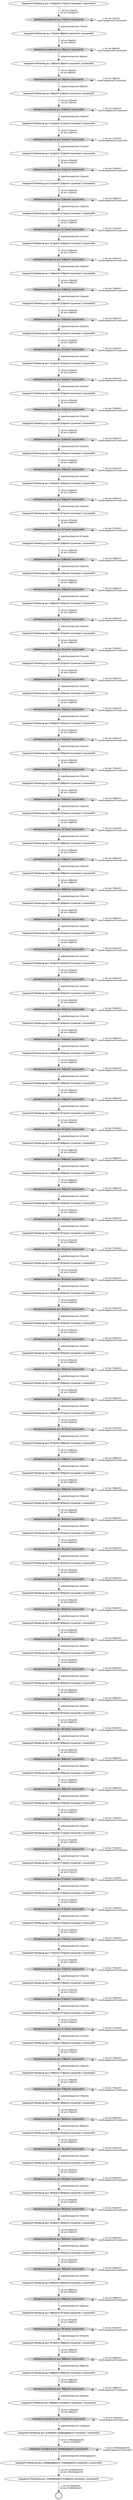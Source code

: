 digraph Struc {
 graph [fontname = "helvetica"];
 node [fontname = "helvetica"];
 edge [fontname = "helvetica"];
 node [shape=ellipse];
 packMode="graph";
 n0 [label="(waypoint-following auv initialpoint t7point ssssonar1 ssssonar0)"];
 n0->n1 [fontsize=12, label="+ (at auv t7point)\n- (at auv initialpoint)"];
 n1 [style=filled, color=lightgrey, label="(obstacle-avoidance auv t7point ssssonar0)"];
 n1->n2 [fontsize=12, label="+ (pipelineinspection t7point)"];
 n1->n1 [fontsize=12, label="+ (at auv t7point)\n- (outofrangesonar0 ssssonar0)"];
 n2 [label="(waypoint-following auv t7point t8point ssssonar1 ssssonar0)"];
 n2->n3 [fontsize=12, label="+ (at auv t8point)\n- (at auv t7point)"];
 n3 [style=filled, color=lightgrey, label="(obstacle-avoidance auv t8point ssssonar0)"];
 n3->n4 [fontsize=12, label="+ (pipelineinspection t8point)"];
 n3->n3 [fontsize=12, label="+ (at auv t8point)\n- (outofrangesonar0 ssssonar0)"];
 n4 [label="(waypoint-following auv t8point t9point ssssonar1 ssssonar0)"];
 n4->n5 [fontsize=12, label="+ (at auv t9point)\n- (at auv t8point)"];
 n5 [style=filled, color=lightgrey, label="(obstacle-avoidance auv t9point ssssonar0)"];
 n5->n6 [fontsize=12, label="+ (pipelineinspection t9point)"];
 n5->n5 [fontsize=12, label="+ (at auv t9point)\n- (outofrangesonar0 ssssonar0)"];
 n6 [label="(waypoint-following auv t9point t10point ssssonar1 ssssonar0)"];
 n6->n7 [fontsize=12, label="+ (at auv t10point)\n- (at auv t9point)"];
 n7 [style=filled, color=lightgrey, label="(obstacle-avoidance auv t10point ssssonar0)"];
 n7->n8 [fontsize=12, label="+ (pipelineinspection t10point)"];
 n7->n7 [fontsize=12, label="+ (at auv t10point)\n- (outofrangesonar0 ssssonar0)"];
 n8 [label="(waypoint-following auv t10point t11point ssssonar1 ssssonar0)"];
 n8->n9 [fontsize=12, label="+ (at auv t11point)\n- (at auv t10point)"];
 n9 [style=filled, color=lightgrey, label="(obstacle-avoidance auv t11point ssssonar0)"];
 n9->n10 [fontsize=12, label="+ (pipelineinspection t11point)"];
 n9->n9 [fontsize=12, label="+ (at auv t11point)\n- (outofrangesonar0 ssssonar0)"];
 n10 [label="(waypoint-following auv t11point t12point ssssonar1 ssssonar0)"];
 n10->n11 [fontsize=12, label="+ (at auv t12point)\n- (at auv t11point)"];
 n11 [style=filled, color=lightgrey, label="(obstacle-avoidance auv t12point ssssonar0)"];
 n11->n12 [fontsize=12, label="+ (pipelineinspection t12point)"];
 n11->n11 [fontsize=12, label="+ (at auv t12point)\n- (outofrangesonar0 ssssonar0)"];
 n12 [label="(waypoint-following auv t12point t16point ssssonar1 ssssonar0)"];
 n12->n13 [fontsize=12, label="+ (at auv t16point)\n- (at auv t12point)"];
 n13 [style=filled, color=lightgrey, label="(obstacle-avoidance auv t16point ssssonar0)"];
 n13->n14 [fontsize=12, label="+ (pipelineinspection t16point)"];
 n13->n13 [fontsize=12, label="+ (at auv t16point)\n- (outofrangesonar0 ssssonar0)"];
 n14 [label="(waypoint-following auv t16point t17point ssssonar1 ssssonar0)"];
 n14->n15 [fontsize=12, label="+ (at auv t17point)\n- (at auv t16point)"];
 n15 [style=filled, color=lightgrey, label="(obstacle-avoidance auv t17point ssssonar0)"];
 n15->n16 [fontsize=12, label="+ (pipelineinspection t17point)"];
 n15->n15 [fontsize=12, label="+ (at auv t17point)\n- (outofrangesonar0 ssssonar0)"];
 n16 [label="(waypoint-following auv t17point t18point ssssonar1 ssssonar0)"];
 n16->n17 [fontsize=12, label="+ (at auv t18point)\n- (at auv t17point)"];
 n17 [style=filled, color=lightgrey, label="(obstacle-avoidance auv t18point ssssonar0)"];
 n17->n18 [fontsize=12, label="+ (pipelineinspection t18point)"];
 n17->n17 [fontsize=12, label="+ (at auv t18point)\n- (outofrangesonar0 ssssonar0)"];
 n18 [label="(waypoint-following auv t18point t19point ssssonar1 ssssonar0)"];
 n18->n19 [fontsize=12, label="+ (at auv t19point)\n- (at auv t18point)"];
 n19 [style=filled, color=lightgrey, label="(obstacle-avoidance auv t19point ssssonar0)"];
 n19->n20 [fontsize=12, label="+ (pipelineinspection t19point)"];
 n19->n19 [fontsize=12, label="+ (at auv t19point)\n- (outofrangesonar0 ssssonar0)"];
 n20 [label="(waypoint-following auv t19point t20point ssssonar1 ssssonar0)"];
 n20->n21 [fontsize=12, label="+ (at auv t20point)\n- (at auv t19point)"];
 n21 [style=filled, color=lightgrey, label="(obstacle-avoidance auv t20point ssssonar0)"];
 n21->n22 [fontsize=12, label="+ (pipelineinspection t20point)"];
 n21->n21 [fontsize=12, label="+ (at auv t20point)\n- (outofrangesonar0 ssssonar0)"];
 n22 [label="(waypoint-following auv t20point t21point ssssonar1 ssssonar0)"];
 n22->n23 [fontsize=12, label="+ (at auv t21point)\n- (at auv t20point)"];
 n23 [style=filled, color=lightgrey, label="(obstacle-avoidance auv t21point ssssonar0)"];
 n23->n24 [fontsize=12, label="+ (pipelineinspection t21point)"];
 n23->n23 [fontsize=12, label="+ (at auv t21point)\n- (outofrangesonar0 ssssonar0)"];
 n24 [label="(waypoint-following auv t21point t22point ssssonar1 ssssonar0)"];
 n24->n25 [fontsize=12, label="+ (at auv t22point)\n- (at auv t21point)"];
 n25 [style=filled, color=lightgrey, label="(obstacle-avoidance auv t22point ssssonar0)"];
 n25->n26 [fontsize=12, label="+ (pipelineinspection t22point)"];
 n25->n25 [fontsize=12, label="+ (at auv t22point)\n- (outofrangesonar0 ssssonar0)"];
 n26 [label="(waypoint-following auv t22point t23point ssssonar1 ssssonar0)"];
 n26->n27 [fontsize=12, label="+ (at auv t23point)\n- (at auv t22point)"];
 n27 [style=filled, color=lightgrey, label="(obstacle-avoidance auv t23point ssssonar0)"];
 n27->n28 [fontsize=12, label="+ (pipelineinspection t23point)"];
 n27->n27 [fontsize=12, label="+ (at auv t23point)\n- (outofrangesonar0 ssssonar0)"];
 n28 [label="(waypoint-following auv t23point t24point ssssonar1 ssssonar0)"];
 n28->n29 [fontsize=12, label="+ (at auv t24point)\n- (at auv t23point)"];
 n29 [style=filled, color=lightgrey, label="(obstacle-avoidance auv t24point ssssonar0)"];
 n29->n30 [fontsize=12, label="+ (pipelineinspection t24point)"];
 n29->n29 [fontsize=12, label="+ (at auv t24point)\n- (outofrangesonar0 ssssonar0)"];
 n30 [label="(waypoint-following auv t24point t25point ssssonar1 ssssonar0)"];
 n30->n31 [fontsize=12, label="+ (at auv t25point)\n- (at auv t24point)"];
 n31 [style=filled, color=lightgrey, label="(obstacle-avoidance auv t25point ssssonar0)"];
 n31->n32 [fontsize=12, label="+ (pipelineinspection t25point)"];
 n31->n31 [fontsize=12, label="+ (at auv t25point)\n- (outofrangesonar0 ssssonar0)"];
 n32 [label="(waypoint-following auv t25point t26point ssssonar1 ssssonar0)"];
 n32->n33 [fontsize=12, label="+ (at auv t26point)\n- (at auv t25point)"];
 n33 [style=filled, color=lightgrey, label="(obstacle-avoidance auv t26point ssssonar0)"];
 n33->n34 [fontsize=12, label="+ (pipelineinspection t26point)"];
 n33->n33 [fontsize=12, label="+ (at auv t26point)\n- (outofrangesonar0 ssssonar0)"];
 n34 [label="(waypoint-following auv t26point t27point ssssonar1 ssssonar0)"];
 n34->n35 [fontsize=12, label="+ (at auv t27point)\n- (at auv t26point)"];
 n35 [style=filled, color=lightgrey, label="(obstacle-avoidance auv t27point ssssonar0)"];
 n35->n36 [fontsize=12, label="+ (pipelineinspection t27point)"];
 n35->n35 [fontsize=12, label="+ (at auv t27point)\n- (outofrangesonar0 ssssonar0)"];
 n36 [label="(waypoint-following auv t27point t28point ssssonar1 ssssonar0)"];
 n36->n37 [fontsize=12, label="+ (at auv t28point)\n- (at auv t27point)"];
 n37 [style=filled, color=lightgrey, label="(obstacle-avoidance auv t28point ssssonar0)"];
 n37->n38 [fontsize=12, label="+ (pipelineinspection t28point)"];
 n37->n37 [fontsize=12, label="+ (at auv t28point)\n- (outofrangesonar0 ssssonar0)"];
 n38 [label="(waypoint-following auv t28point t29point ssssonar1 ssssonar0)"];
 n38->n39 [fontsize=12, label="+ (at auv t29point)\n- (at auv t28point)"];
 n39 [style=filled, color=lightgrey, label="(obstacle-avoidance auv t29point ssssonar0)"];
 n39->n40 [fontsize=12, label="+ (pipelineinspection t29point)"];
 n39->n39 [fontsize=12, label="+ (at auv t29point)\n- (outofrangesonar0 ssssonar0)"];
 n40 [label="(waypoint-following auv t29point t30point ssssonar1 ssssonar0)"];
 n40->n41 [fontsize=12, label="+ (at auv t30point)\n- (at auv t29point)"];
 n41 [style=filled, color=lightgrey, label="(obstacle-avoidance auv t30point ssssonar0)"];
 n41->n42 [fontsize=12, label="+ (pipelineinspection t30point)"];
 n41->n41 [fontsize=12, label="+ (at auv t30point)\n- (outofrangesonar0 ssssonar0)"];
 n42 [label="(waypoint-following auv t30point t31point ssssonar1 ssssonar0)"];
 n42->n43 [fontsize=12, label="+ (at auv t31point)\n- (at auv t30point)"];
 n43 [style=filled, color=lightgrey, label="(obstacle-avoidance auv t31point ssssonar0)"];
 n43->n44 [fontsize=12, label="+ (pipelineinspection t31point)"];
 n43->n43 [fontsize=12, label="+ (at auv t31point)\n- (outofrangesonar0 ssssonar0)"];
 n44 [label="(waypoint-following auv t31point t32point ssssonar1 ssssonar0)"];
 n44->n45 [fontsize=12, label="+ (at auv t32point)\n- (at auv t31point)"];
 n45 [style=filled, color=lightgrey, label="(obstacle-avoidance auv t32point ssssonar0)"];
 n45->n46 [fontsize=12, label="+ (pipelineinspection t32point)"];
 n45->n45 [fontsize=12, label="+ (at auv t32point)\n- (outofrangesonar0 ssssonar0)"];
 n46 [label="(waypoint-following auv t32point t33point ssssonar1 ssssonar0)"];
 n46->n47 [fontsize=12, label="+ (at auv t33point)\n- (at auv t32point)"];
 n47 [style=filled, color=lightgrey, label="(obstacle-avoidance auv t33point ssssonar0)"];
 n47->n48 [fontsize=12, label="+ (pipelineinspection t33point)"];
 n47->n47 [fontsize=12, label="+ (at auv t33point)\n- (outofrangesonar0 ssssonar0)"];
 n48 [label="(waypoint-following auv t33point t34point ssssonar1 ssssonar0)"];
 n48->n49 [fontsize=12, label="+ (at auv t34point)\n- (at auv t33point)"];
 n49 [style=filled, color=lightgrey, label="(obstacle-avoidance auv t34point ssssonar0)"];
 n49->n50 [fontsize=12, label="+ (pipelineinspection t34point)"];
 n49->n49 [fontsize=12, label="+ (at auv t34point)\n- (outofrangesonar0 ssssonar0)"];
 n50 [label="(waypoint-following auv t34point t35point ssssonar1 ssssonar0)"];
 n50->n51 [fontsize=12, label="+ (at auv t35point)\n- (at auv t34point)"];
 n51 [style=filled, color=lightgrey, label="(obstacle-avoidance auv t35point ssssonar0)"];
 n51->n52 [fontsize=12, label="+ (pipelineinspection t35point)"];
 n51->n51 [fontsize=12, label="+ (at auv t35point)\n- (outofrangesonar0 ssssonar0)"];
 n52 [label="(waypoint-following auv t35point t36point ssssonar1 ssssonar0)"];
 n52->n53 [fontsize=12, label="+ (at auv t36point)\n- (at auv t35point)"];
 n53 [style=filled, color=lightgrey, label="(obstacle-avoidance auv t36point ssssonar0)"];
 n53->n54 [fontsize=12, label="+ (pipelineinspection t36point)"];
 n53->n53 [fontsize=12, label="+ (at auv t36point)\n- (outofrangesonar0 ssssonar0)"];
 n54 [label="(waypoint-following auv t36point t37point ssssonar1 ssssonar0)"];
 n54->n55 [fontsize=12, label="+ (at auv t37point)\n- (at auv t36point)"];
 n55 [style=filled, color=lightgrey, label="(obstacle-avoidance auv t37point ssssonar0)"];
 n55->n56 [fontsize=12, label="+ (pipelineinspection t37point)"];
 n55->n55 [fontsize=12, label="+ (at auv t37point)\n- (outofrangesonar0 ssssonar0)"];
 n56 [label="(waypoint-following auv t37point t38point ssssonar1 ssssonar0)"];
 n56->n57 [fontsize=12, label="+ (at auv t38point)\n- (at auv t37point)"];
 n57 [style=filled, color=lightgrey, label="(obstacle-avoidance auv t38point ssssonar0)"];
 n57->n58 [fontsize=12, label="+ (pipelineinspection t38point)"];
 n57->n57 [fontsize=12, label="+ (at auv t38point)\n- (outofrangesonar0 ssssonar0)"];
 n58 [label="(waypoint-following auv t38point t39point ssssonar1 ssssonar0)"];
 n58->n59 [fontsize=12, label="+ (at auv t39point)\n- (at auv t38point)"];
 n59 [style=filled, color=lightgrey, label="(obstacle-avoidance auv t39point ssssonar0)"];
 n59->n60 [fontsize=12, label="+ (pipelineinspection t39point)"];
 n59->n59 [fontsize=12, label="+ (at auv t39point)\n- (outofrangesonar0 ssssonar0)"];
 n60 [label="(waypoint-following auv t39point t40point ssssonar1 ssssonar0)"];
 n60->n61 [fontsize=12, label="+ (at auv t40point)\n- (at auv t39point)"];
 n61 [style=filled, color=lightgrey, label="(obstacle-avoidance auv t40point ssssonar0)"];
 n61->n62 [fontsize=12, label="+ (pipelineinspection t40point)"];
 n61->n61 [fontsize=12, label="+ (at auv t40point)\n- (outofrangesonar0 ssssonar0)"];
 n62 [label="(waypoint-following auv t40point t41point ssssonar1 ssssonar0)"];
 n62->n63 [fontsize=12, label="+ (at auv t41point)\n- (at auv t40point)"];
 n63 [style=filled, color=lightgrey, label="(obstacle-avoidance auv t41point ssssonar0)"];
 n63->n64 [fontsize=12, label="+ (pipelineinspection t41point)"];
 n63->n63 [fontsize=12, label="+ (at auv t41point)\n- (outofrangesonar0 ssssonar0)"];
 n64 [label="(waypoint-following auv t41point t42point ssssonar1 ssssonar0)"];
 n64->n65 [fontsize=12, label="+ (at auv t42point)\n- (at auv t41point)"];
 n65 [style=filled, color=lightgrey, label="(obstacle-avoidance auv t42point ssssonar0)"];
 n65->n66 [fontsize=12, label="+ (pipelineinspection t42point)"];
 n65->n65 [fontsize=12, label="+ (at auv t42point)\n- (outofrangesonar0 ssssonar0)"];
 n66 [label="(waypoint-following auv t42point t43point ssssonar1 ssssonar0)"];
 n66->n67 [fontsize=12, label="+ (at auv t43point)\n- (at auv t42point)"];
 n67 [style=filled, color=lightgrey, label="(obstacle-avoidance auv t43point ssssonar0)"];
 n67->n68 [fontsize=12, label="+ (pipelineinspection t43point)"];
 n67->n67 [fontsize=12, label="+ (at auv t43point)\n- (outofrangesonar0 ssssonar0)"];
 n68 [label="(waypoint-following auv t43point t44point ssssonar1 ssssonar0)"];
 n68->n69 [fontsize=12, label="+ (at auv t44point)\n- (at auv t43point)"];
 n69 [style=filled, color=lightgrey, label="(obstacle-avoidance auv t44point ssssonar0)"];
 n69->n70 [fontsize=12, label="+ (pipelineinspection t44point)"];
 n69->n69 [fontsize=12, label="+ (at auv t44point)\n- (outofrangesonar0 ssssonar0)"];
 n70 [label="(waypoint-following auv t44point t45point ssssonar1 ssssonar0)"];
 n70->n71 [fontsize=12, label="+ (at auv t45point)\n- (at auv t44point)"];
 n71 [style=filled, color=lightgrey, label="(obstacle-avoidance auv t45point ssssonar0)"];
 n71->n72 [fontsize=12, label="+ (pipelineinspection t45point)"];
 n71->n71 [fontsize=12, label="+ (at auv t45point)\n- (outofrangesonar0 ssssonar0)"];
 n72 [label="(waypoint-following auv t45point t46point ssssonar1 ssssonar0)"];
 n72->n73 [fontsize=12, label="+ (at auv t46point)\n- (at auv t45point)"];
 n73 [style=filled, color=lightgrey, label="(obstacle-avoidance auv t46point ssssonar0)"];
 n73->n74 [fontsize=12, label="+ (pipelineinspection t46point)"];
 n73->n73 [fontsize=12, label="+ (at auv t46point)\n- (outofrangesonar0 ssssonar0)"];
 n74 [label="(waypoint-following auv t46point t47point ssssonar1 ssssonar0)"];
 n74->n75 [fontsize=12, label="+ (at auv t47point)\n- (at auv t46point)"];
 n75 [style=filled, color=lightgrey, label="(obstacle-avoidance auv t47point ssssonar0)"];
 n75->n76 [fontsize=12, label="+ (pipelineinspection t47point)"];
 n75->n75 [fontsize=12, label="+ (at auv t47point)\n- (outofrangesonar0 ssssonar0)"];
 n76 [label="(waypoint-following auv t47point t48point ssssonar1 ssssonar0)"];
 n76->n77 [fontsize=12, label="+ (at auv t48point)\n- (at auv t47point)"];
 n77 [style=filled, color=lightgrey, label="(obstacle-avoidance auv t48point ssssonar0)"];
 n77->n78 [fontsize=12, label="+ (pipelineinspection t48point)"];
 n77->n77 [fontsize=12, label="+ (at auv t48point)\n- (outofrangesonar0 ssssonar0)"];
 n78 [label="(waypoint-following auv t48point t49point ssssonar1 ssssonar0)"];
 n78->n79 [fontsize=12, label="+ (at auv t49point)\n- (at auv t48point)"];
 n79 [style=filled, color=lightgrey, label="(obstacle-avoidance auv t49point ssssonar0)"];
 n79->n80 [fontsize=12, label="+ (pipelineinspection t49point)"];
 n79->n79 [fontsize=12, label="+ (at auv t49point)\n- (outofrangesonar0 ssssonar0)"];
 n80 [label="(waypoint-following auv t49point t50point ssssonar1 ssssonar0)"];
 n80->n81 [fontsize=12, label="+ (at auv t50point)\n- (at auv t49point)"];
 n81 [style=filled, color=lightgrey, label="(obstacle-avoidance auv t50point ssssonar0)"];
 n81->n82 [fontsize=12, label="+ (pipelineinspection t50point)"];
 n81->n81 [fontsize=12, label="+ (at auv t50point)\n- (outofrangesonar0 ssssonar0)"];
 n82 [label="(waypoint-following auv t50point t51point ssssonar1 ssssonar0)"];
 n82->n83 [fontsize=12, label="+ (at auv t51point)\n- (at auv t50point)"];
 n83 [style=filled, color=lightgrey, label="(obstacle-avoidance auv t51point ssssonar0)"];
 n83->n84 [fontsize=12, label="+ (pipelineinspection t51point)"];
 n83->n83 [fontsize=12, label="+ (at auv t51point)\n- (outofrangesonar0 ssssonar0)"];
 n84 [label="(waypoint-following auv t51point t52point ssssonar1 ssssonar0)"];
 n84->n85 [fontsize=12, label="+ (at auv t52point)\n- (at auv t51point)"];
 n85 [style=filled, color=lightgrey, label="(obstacle-avoidance auv t52point ssssonar0)"];
 n85->n86 [fontsize=12, label="+ (pipelineinspection t52point)"];
 n85->n85 [fontsize=12, label="+ (at auv t52point)\n- (outofrangesonar0 ssssonar0)"];
 n86 [label="(waypoint-following auv t52point t53point ssssonar1 ssssonar0)"];
 n86->n87 [fontsize=12, label="+ (at auv t53point)\n- (at auv t52point)"];
 n87 [style=filled, color=lightgrey, label="(obstacle-avoidance auv t53point ssssonar0)"];
 n87->n88 [fontsize=12, label="+ (pipelineinspection t53point)"];
 n87->n87 [fontsize=12, label="+ (at auv t53point)\n- (outofrangesonar0 ssssonar0)"];
 n88 [label="(waypoint-following auv t53point t54point ssssonar1 ssssonar0)"];
 n88->n89 [fontsize=12, label="+ (at auv t54point)\n- (at auv t53point)"];
 n89 [style=filled, color=lightgrey, label="(obstacle-avoidance auv t54point ssssonar0)"];
 n89->n90 [fontsize=12, label="+ (pipelineinspection t54point)"];
 n89->n89 [fontsize=12, label="+ (at auv t54point)\n- (outofrangesonar0 ssssonar0)"];
 n90 [label="(waypoint-following auv t54point t55point ssssonar1 ssssonar0)"];
 n90->n91 [fontsize=12, label="+ (at auv t55point)\n- (at auv t54point)"];
 n91 [style=filled, color=lightgrey, label="(obstacle-avoidance auv t55point ssssonar0)"];
 n91->n92 [fontsize=12, label="+ (pipelineinspection t55point)"];
 n91->n91 [fontsize=12, label="+ (at auv t55point)\n- (outofrangesonar0 ssssonar0)"];
 n92 [label="(waypoint-following auv t55point t56point ssssonar1 ssssonar0)"];
 n92->n93 [fontsize=12, label="+ (at auv t56point)\n- (at auv t55point)"];
 n93 [style=filled, color=lightgrey, label="(obstacle-avoidance auv t56point ssssonar0)"];
 n93->n94 [fontsize=12, label="+ (pipelineinspection t56point)"];
 n93->n93 [fontsize=12, label="+ (at auv t56point)\n- (outofrangesonar0 ssssonar0)"];
 n94 [label="(waypoint-following auv t56point t57point ssssonar1 ssssonar0)"];
 n94->n95 [fontsize=12, label="+ (at auv t57point)\n- (at auv t56point)"];
 n95 [style=filled, color=lightgrey, label="(obstacle-avoidance auv t57point ssssonar0)"];
 n95->n96 [fontsize=12, label="+ (pipelineinspection t57point)"];
 n95->n95 [fontsize=12, label="+ (at auv t57point)\n- (outofrangesonar0 ssssonar0)"];
 n96 [label="(waypoint-following auv t57point t58point ssssonar1 ssssonar0)"];
 n96->n97 [fontsize=12, label="+ (at auv t58point)\n- (at auv t57point)"];
 n97 [style=filled, color=lightgrey, label="(obstacle-avoidance auv t58point ssssonar0)"];
 n97->n98 [fontsize=12, label="+ (pipelineinspection t58point)"];
 n97->n97 [fontsize=12, label="+ (at auv t58point)\n- (outofrangesonar0 ssssonar0)"];
 n98 [label="(waypoint-following auv t58point t59point ssssonar1 ssssonar0)"];
 n98->n99 [fontsize=12, label="+ (at auv t59point)\n- (at auv t58point)"];
 n99 [style=filled, color=lightgrey, label="(obstacle-avoidance auv t59point ssssonar0)"];
 n99->n100 [fontsize=12, label="+ (pipelineinspection t59point)"];
 n99->n99 [fontsize=12, label="+ (at auv t59point)\n- (outofrangesonar0 ssssonar0)"];
 n100 [label="(waypoint-following auv t59point t60point ssssonar1 ssssonar0)"];
 n100->n101 [fontsize=12, label="+ (at auv t60point)\n- (at auv t59point)"];
 n101 [style=filled, color=lightgrey, label="(obstacle-avoidance auv t60point ssssonar0)"];
 n101->n102 [fontsize=12, label="+ (pipelineinspection t60point)"];
 n101->n101 [fontsize=12, label="+ (at auv t60point)\n- (outofrangesonar0 ssssonar0)"];
 n102 [label="(waypoint-following auv t60point t61point ssssonar1 ssssonar0)"];
 n102->n103 [fontsize=12, label="+ (at auv t61point)\n- (at auv t60point)"];
 n103 [style=filled, color=lightgrey, label="(obstacle-avoidance auv t61point ssssonar0)"];
 n103->n104 [fontsize=12, label="+ (pipelineinspection t61point)"];
 n103->n103 [fontsize=12, label="+ (at auv t61point)\n- (outofrangesonar0 ssssonar0)"];
 n104 [label="(waypoint-following auv t61point t62point ssssonar1 ssssonar0)"];
 n104->n105 [fontsize=12, label="+ (at auv t62point)\n- (at auv t61point)"];
 n105 [style=filled, color=lightgrey, label="(obstacle-avoidance auv t62point ssssonar0)"];
 n105->n106 [fontsize=12, label="+ (pipelineinspection t62point)"];
 n105->n105 [fontsize=12, label="+ (at auv t62point)\n- (outofrangesonar0 ssssonar0)"];
 n106 [label="(waypoint-following auv t62point t63point ssssonar1 ssssonar0)"];
 n106->n107 [fontsize=12, label="+ (at auv t63point)\n- (at auv t62point)"];
 n107 [style=filled, color=lightgrey, label="(obstacle-avoidance auv t63point ssssonar0)"];
 n107->n108 [fontsize=12, label="+ (pipelineinspection t63point)"];
 n107->n107 [fontsize=12, label="+ (at auv t63point)\n- (outofrangesonar0 ssssonar0)"];
 n108 [label="(waypoint-following auv t63point t64point ssssonar1 ssssonar0)"];
 n108->n109 [fontsize=12, label="+ (at auv t64point)\n- (at auv t63point)"];
 n109 [style=filled, color=lightgrey, label="(obstacle-avoidance auv t64point ssssonar0)"];
 n109->n110 [fontsize=12, label="+ (pipelineinspection t64point)"];
 n109->n109 [fontsize=12, label="+ (at auv t64point)\n- (outofrangesonar0 ssssonar0)"];
 n110 [label="(waypoint-following auv t64point t65point ssssonar1 ssssonar0)"];
 n110->n111 [fontsize=12, label="+ (at auv t65point)\n- (at auv t64point)"];
 n111 [style=filled, color=lightgrey, label="(obstacle-avoidance auv t65point ssssonar0)"];
 n111->n112 [fontsize=12, label="+ (pipelineinspection t65point)"];
 n111->n111 [fontsize=12, label="+ (at auv t65point)\n- (outofrangesonar0 ssssonar0)"];
 n112 [label="(waypoint-following auv t65point t66point ssssonar1 ssssonar0)"];
 n112->n113 [fontsize=12, label="+ (at auv t66point)\n- (at auv t65point)"];
 n113 [style=filled, color=lightgrey, label="(obstacle-avoidance auv t66point ssssonar0)"];
 n113->n114 [fontsize=12, label="+ (pipelineinspection t66point)"];
 n113->n113 [fontsize=12, label="+ (at auv t66point)\n- (outofrangesonar0 ssssonar0)"];
 n114 [label="(waypoint-following auv t66point t67point ssssonar1 ssssonar0)"];
 n114->n115 [fontsize=12, label="+ (at auv t67point)\n- (at auv t66point)"];
 n115 [style=filled, color=lightgrey, label="(obstacle-avoidance auv t67point ssssonar0)"];
 n115->n116 [fontsize=12, label="+ (pipelineinspection t67point)"];
 n115->n115 [fontsize=12, label="+ (at auv t67point)\n- (outofrangesonar0 ssssonar0)"];
 n116 [label="(waypoint-following auv t67point t68point ssssonar1 ssssonar0)"];
 n116->n117 [fontsize=12, label="+ (at auv t68point)\n- (at auv t67point)"];
 n117 [style=filled, color=lightgrey, label="(obstacle-avoidance auv t68point ssssonar0)"];
 n117->n118 [fontsize=12, label="+ (pipelineinspection t68point)"];
 n117->n117 [fontsize=12, label="+ (at auv t68point)\n- (outofrangesonar0 ssssonar0)"];
 n118 [label="(waypoint-following auv t68point t69point ssssonar1 ssssonar0)"];
 n118->n119 [fontsize=12, label="+ (at auv t69point)\n- (at auv t68point)"];
 n119 [style=filled, color=lightgrey, label="(obstacle-avoidance auv t69point ssssonar0)"];
 n119->n120 [fontsize=12, label="+ (pipelineinspection t69point)"];
 n119->n119 [fontsize=12, label="+ (at auv t69point)\n- (outofrangesonar0 ssssonar0)"];
 n120 [label="(waypoint-following auv t69point t70point ssssonar1 ssssonar0)"];
 n120->n121 [fontsize=12, label="+ (at auv t70point)\n- (at auv t69point)"];
 n121 [style=filled, color=lightgrey, label="(obstacle-avoidance auv t70point ssssonar0)"];
 n121->n122 [fontsize=12, label="+ (pipelineinspection t70point)"];
 n121->n121 [fontsize=12, label="+ (at auv t70point)\n- (outofrangesonar0 ssssonar0)"];
 n122 [label="(waypoint-following auv t70point t71point ssssonar1 ssssonar0)"];
 n122->n123 [fontsize=12, label="+ (at auv t71point)\n- (at auv t70point)"];
 n123 [style=filled, color=lightgrey, label="(obstacle-avoidance auv t71point ssssonar0)"];
 n123->n124 [fontsize=12, label="+ (pipelineinspection t71point)"];
 n123->n123 [fontsize=12, label="+ (at auv t71point)\n- (outofrangesonar0 ssssonar0)"];
 n124 [label="(waypoint-following auv t71point t72point ssssonar1 ssssonar0)"];
 n124->n125 [fontsize=12, label="+ (at auv t72point)\n- (at auv t71point)"];
 n125 [style=filled, color=lightgrey, label="(obstacle-avoidance auv t72point ssssonar0)"];
 n125->n126 [fontsize=12, label="+ (pipelineinspection t72point)"];
 n125->n125 [fontsize=12, label="+ (at auv t72point)\n- (outofrangesonar0 ssssonar0)"];
 n126 [label="(waypoint-following auv t72point t73point ssssonar1 ssssonar0)"];
 n126->n127 [fontsize=12, label="+ (at auv t73point)\n- (at auv t72point)"];
 n127 [style=filled, color=lightgrey, label="(obstacle-avoidance auv t73point ssssonar0)"];
 n127->n128 [fontsize=12, label="+ (pipelineinspection t73point)"];
 n127->n127 [fontsize=12, label="+ (at auv t73point)\n- (outofrangesonar0 ssssonar0)"];
 n128 [label="(waypoint-following auv t73point t74point ssssonar1 ssssonar0)"];
 n128->n129 [fontsize=12, label="+ (at auv t74point)\n- (at auv t73point)"];
 n129 [style=filled, color=lightgrey, label="(obstacle-avoidance auv t74point ssssonar0)"];
 n129->n130 [fontsize=12, label="+ (pipelineinspection t74point)"];
 n129->n129 [fontsize=12, label="+ (at auv t74point)\n- (outofrangesonar0 ssssonar0)"];
 n130 [label="(waypoint-following auv t74point t75point ssssonar1 ssssonar0)"];
 n130->n131 [fontsize=12, label="+ (at auv t75point)\n- (at auv t74point)"];
 n131 [style=filled, color=lightgrey, label="(obstacle-avoidance auv t75point ssssonar0)"];
 n131->n132 [fontsize=12, label="+ (pipelineinspection t75point)"];
 n131->n131 [fontsize=12, label="+ (at auv t75point)\n- (outofrangesonar0 ssssonar0)"];
 n132 [label="(waypoint-following auv t75point t76point ssssonar1 ssssonar0)"];
 n132->n133 [fontsize=12, label="+ (at auv t76point)\n- (at auv t75point)"];
 n133 [style=filled, color=lightgrey, label="(obstacle-avoidance auv t76point ssssonar0)"];
 n133->n134 [fontsize=12, label="+ (pipelineinspection t76point)"];
 n133->n133 [fontsize=12, label="+ (at auv t76point)\n- (outofrangesonar0 ssssonar0)"];
 n134 [label="(waypoint-following auv t76point t77point ssssonar1 ssssonar0)"];
 n134->n135 [fontsize=12, label="+ (at auv t77point)\n- (at auv t76point)"];
 n135 [style=filled, color=lightgrey, label="(obstacle-avoidance auv t77point ssssonar0)"];
 n135->n136 [fontsize=12, label="+ (pipelineinspection t77point)"];
 n135->n135 [fontsize=12, label="+ (at auv t77point)\n- (outofrangesonar0 ssssonar0)"];
 n136 [label="(waypoint-following auv t77point t78point ssssonar1 ssssonar0)"];
 n136->n137 [fontsize=12, label="+ (at auv t78point)\n- (at auv t77point)"];
 n137 [style=filled, color=lightgrey, label="(obstacle-avoidance auv t78point ssssonar0)"];
 n137->n138 [fontsize=12, label="+ (pipelineinspection t78point)"];
 n137->n137 [fontsize=12, label="+ (at auv t78point)\n- (outofrangesonar0 ssssonar0)"];
 n138 [label="(waypoint-following auv t78point t79point ssssonar1 ssssonar0)"];
 n138->n139 [fontsize=12, label="+ (at auv t79point)\n- (at auv t78point)"];
 n139 [style=filled, color=lightgrey, label="(obstacle-avoidance auv t79point ssssonar0)"];
 n139->n140 [fontsize=12, label="+ (pipelineinspection t79point)"];
 n139->n139 [fontsize=12, label="+ (at auv t79point)\n- (outofrangesonar0 ssssonar0)"];
 n140 [label="(waypoint-following auv t79point t80point ssssonar1 ssssonar0)"];
 n140->n141 [fontsize=12, label="+ (at auv t80point)\n- (at auv t79point)"];
 n141 [style=filled, color=lightgrey, label="(obstacle-avoidance auv t80point ssssonar0)"];
 n141->n142 [fontsize=12, label="+ (pipelineinspection t80point)"];
 n141->n141 [fontsize=12, label="+ (at auv t80point)\n- (outofrangesonar0 ssssonar0)"];
 n142 [label="(waypoint-following auv t80point t91point ssssonar1 ssssonar0)"];
 n142->n143 [fontsize=12, label="+ (at auv t91point)\n- (at auv t80point)"];
 n143 [style=filled, color=lightgrey, label="(obstacle-avoidance auv t91point ssssonar0)"];
 n143->n144 [fontsize=12, label="+ (pipelineinspection t91point)"];
 n143->n143 [fontsize=12, label="+ (at auv t91point)\n- (outofrangesonar0 ssssonar0)"];
 n144 [label="(waypoint-following auv t91point t92point ssssonar1 ssssonar0)"];
 n144->n145 [fontsize=12, label="+ (at auv t92point)\n- (at auv t91point)"];
 n145 [style=filled, color=lightgrey, label="(obstacle-avoidance auv t92point ssssonar0)"];
 n145->n146 [fontsize=12, label="+ (pipelineinspection t92point)"];
 n145->n145 [fontsize=12, label="+ (at auv t92point)\n- (outofrangesonar0 ssssonar0)"];
 n146 [label="(waypoint-following auv t92point t93point ssssonar1 ssssonar0)"];
 n146->n147 [fontsize=12, label="+ (at auv t93point)\n- (at auv t92point)"];
 n147 [style=filled, color=lightgrey, label="(obstacle-avoidance auv t93point ssssonar0)"];
 n147->n148 [fontsize=12, label="+ (pipelineinspection t93point)"];
 n147->n147 [fontsize=12, label="+ (at auv t93point)\n- (outofrangesonar0 ssssonar0)"];
 n148 [label="(waypoint-following auv t93point t94point ssssonar1 ssssonar0)"];
 n148->n149 [fontsize=12, label="+ (at auv t94point)\n- (at auv t93point)"];
 n149 [style=filled, color=lightgrey, label="(obstacle-avoidance auv t94point ssssonar0)"];
 n149->n150 [fontsize=12, label="+ (pipelineinspection t94point)"];
 n149->n149 [fontsize=12, label="+ (at auv t94point)\n- (outofrangesonar0 ssssonar0)"];
 n150 [label="(waypoint-following auv t94point t95point ssssonar1 ssssonar0)"];
 n150->n151 [fontsize=12, label="+ (at auv t95point)\n- (at auv t94point)"];
 n151 [style=filled, color=lightgrey, label="(obstacle-avoidance auv t95point ssssonar0)"];
 n151->n152 [fontsize=12, label="+ (pipelineinspection t95point)"];
 n151->n151 [fontsize=12, label="+ (at auv t95point)\n- (outofrangesonar0 ssssonar0)"];
 n152 [label="(waypoint-following auv t95point t96point ssssonar1 ssssonar0)"];
 n152->n153 [fontsize=12, label="+ (at auv t96point)\n- (at auv t95point)"];
 n153 [style=filled, color=lightgrey, label="(obstacle-avoidance auv t96point ssssonar0)"];
 n153->n154 [fontsize=12, label="+ (pipelineinspection t96point)"];
 n153->n153 [fontsize=12, label="+ (at auv t96point)\n- (outofrangesonar0 ssssonar0)"];
 n154 [label="(waypoint-following auv t96point t97point ssssonar1 ssssonar0)"];
 n154->n155 [fontsize=12, label="+ (at auv t97point)\n- (at auv t96point)"];
 n155 [style=filled, color=lightgrey, label="(obstacle-avoidance auv t97point ssssonar0)"];
 n155->n156 [fontsize=12, label="+ (pipelineinspection t97point)"];
 n155->n155 [fontsize=12, label="+ (at auv t97point)\n- (outofrangesonar0 ssssonar0)"];
 n156 [label="(waypoint-following auv t97point t98point ssssonar1 ssssonar0)"];
 n156->n157 [fontsize=12, label="+ (at auv t98point)\n- (at auv t97point)"];
 n157 [style=filled, color=lightgrey, label="(obstacle-avoidance auv t98point ssssonar0)"];
 n157->n158 [fontsize=12, label="+ (pipelineinspection t98point)"];
 n157->n157 [fontsize=12, label="+ (at auv t98point)\n- (outofrangesonar0 ssssonar0)"];
 n158 [label="(waypoint-following auv t98point t99point ssssonar1 ssssonar0)"];
 n158->n159 [fontsize=12, label="+ (at auv t99point)\n- (at auv t98point)"];
 n159 [style=filled, color=lightgrey, label="(obstacle-avoidance auv t99point ssssonar0)"];
 n159->n160 [fontsize=12, label="+ (pipelineinspection t99point)"];
 n159->n159 [fontsize=12, label="+ (at auv t99point)\n- (outofrangesonar0 ssssonar0)"];
 n160 [label="(waypoint-following auv t99point t100point ssssonar1 ssssonar0)"];
 n160->n161 [fontsize=12, label="+ (at auv t100point)\n- (at auv t99point)"];
 n161 [style=filled, color=lightgrey, label="(obstacle-avoidance auv t100point ssssonar0)"];
 n161->n162 [fontsize=12, label="+ (pipelineinspection t100point)"];
 n161->n161 [fontsize=12, label="+ (at auv t100point)\n- (outofrangesonar0 ssssonar0)"];
 n162 [label="(waypoint-following auv t100point oilleakagepoint ssssonar1 ssssonar0)"];
 n162->n163 [fontsize=12, label="+ (at auv oilleakagepoint)\n- (at auv t100point)"];
 n163 [style=filled, color=lightgrey, label="(obstacle-avoidance auv oilleakagepoint ssssonar0)"];
 n163->n164 [fontsize=12, label="+ (pipelineinspection oilleakagepoint)"];
 n163->n163 [fontsize=12, label="+ (at auv oilleakagepoint)\n- (outofrangesonar0 ssssonar0)"];
 n164 [label="(waypoint-following auv oilleakagepoint middletopoint ssssonar1 ssssonar0)"];
 n164->n165 [fontsize=12, label="+ (at auv middletopoint)\n- (at auv oilleakagepoint)"];
 n165 [label="(waypoint-following auv middletopoint finalpoint ssssonar1 ssssonar0)"];
 n165->n166 [fontsize=12, label="+ (at auv finalpoint)\n- (at auv middletopoint)"];
 n166 [shape=circle,label="",peripheries=2];
}